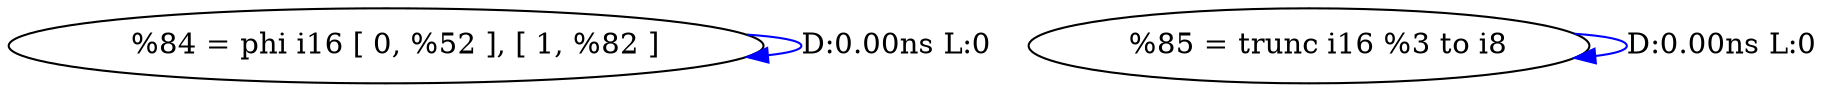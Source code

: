 digraph {
Node0x2b92b90[label="  %84 = phi i16 [ 0, %52 ], [ 1, %82 ]"];
Node0x2b92b90 -> Node0x2b92b90[label="D:0.00ns L:0",color=blue];
Node0x2b92d50[label="  %85 = trunc i16 %3 to i8"];
Node0x2b92d50 -> Node0x2b92d50[label="D:0.00ns L:0",color=blue];
}

